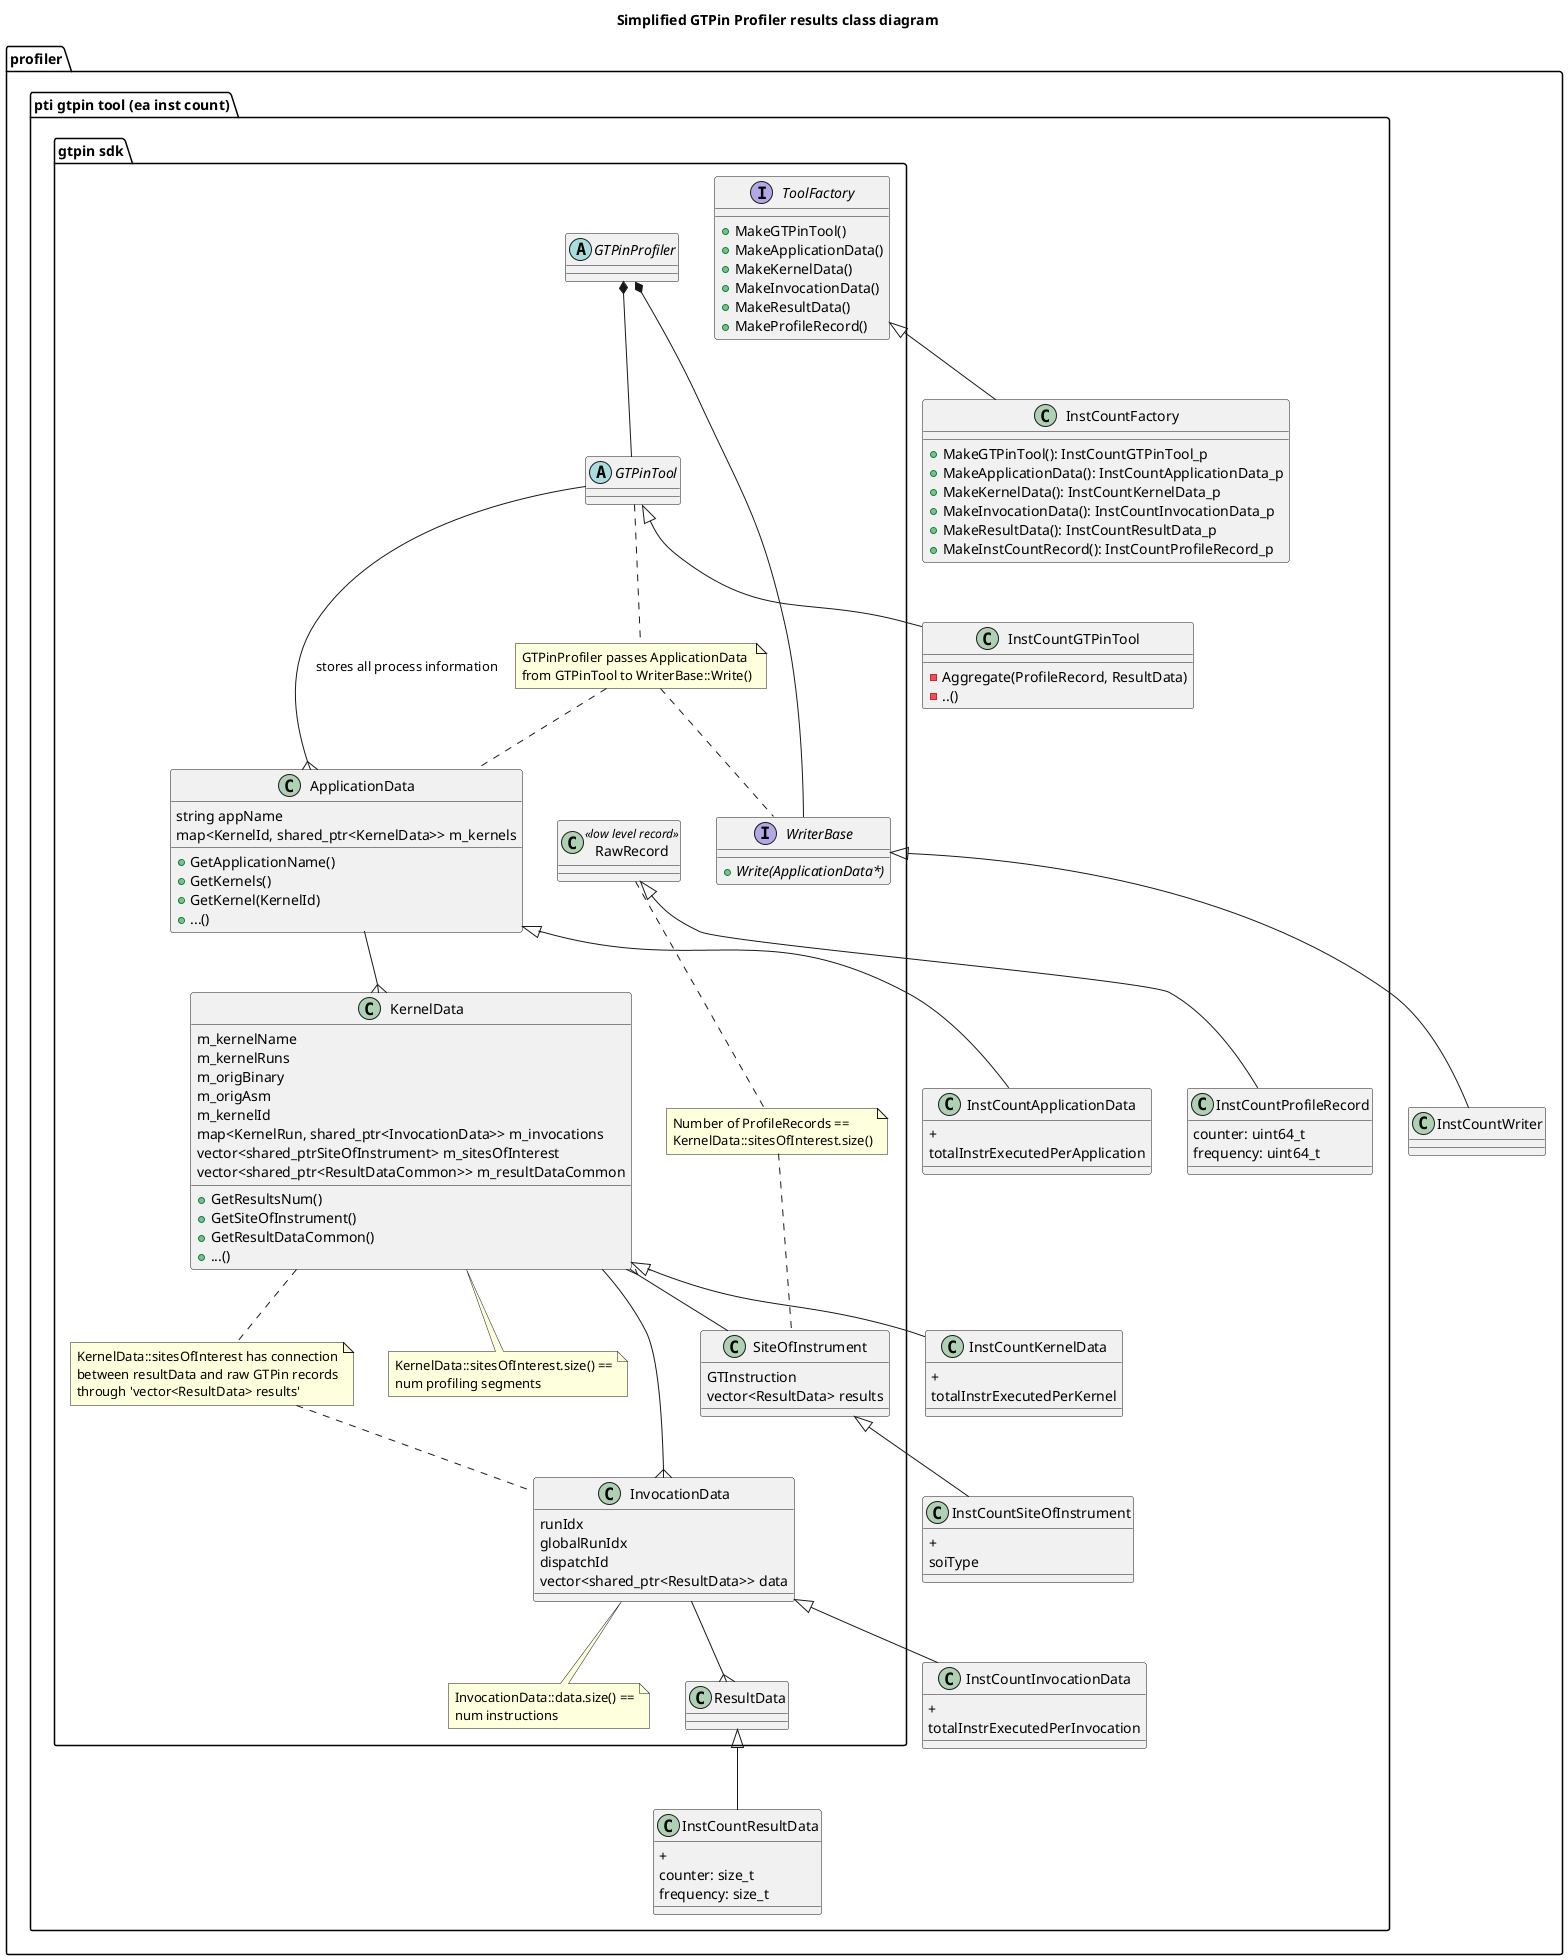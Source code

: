 @startuml

title Simplified GTPin Profiler results class diagram

package profiler {
    package "pti gtpin tool (ea inst count)" {
        package "gtpin sdk" {

            interface WriterBase {
                {abstract} +Write(ApplicationData*)
            }
            note "GTPinProfiler passes ApplicationData\nfrom GTPinTool to WriterBase::Write()" as NoteWrite
            GTPinTool .. NoteWrite
            NoteWrite .. WriterBase

            interface ToolFactory {
                +MakeGTPinTool()
                +MakeApplicationData()
                +MakeKernelData()
                +MakeInvocationData()
                +MakeResultData()
                +MakeProfileRecord()
            }
            abstract GTPinProfiler
            abstract GTPinTool

            GTPinProfiler *-- GTPinTool
            GTPinProfiler *-- WriterBase
            class RawRecord <<low level record>>
            class SiteOfInstrument{
                GTInstruction
                vector<ResultData> results
            }
            class ApplicationData {
                string appName
                map<KernelId, shared_ptr<KernelData>> m_kernels
                +GetApplicationName()
                +GetKernels()
                +GetKernel(KernelId)
                + ...()
            }
            NoteWrite .. ApplicationData
            class KernelData {
                m_kernelName
                m_kernelRuns
                m_origBinary
                m_origAsm
                m_kernelId
                map<KernelRun, shared_ptr<InvocationData>> m_invocations
                vector<shared_ptrSiteOfInstrument> m_sitesOfInterest
                vector<shared_ptr<ResultDataCommon>> m_resultDataCommon
                +GetResultsNum()
                +GetSiteOfInstrument()
                +GetResultDataCommon()
                + ...()
            }
            note "KernelData::sitesOfInterest.size() ==\nnum profiling segments" as NoteSOISize
            KernelData .. NoteSOISize
            class InvocationData {
                runIdx
                globalRunIdx
                dispatchId
                vector<shared_ptr<ResultData>> data
            }
            note "InvocationData::data.size() ==\nnum instructions" as NoteDataSize
            InvocationData .. NoteDataSize
            class ResultData {

            }
            
            note "KernelData::sitesOfInterest has connection\nbetween resultData and raw GTPin records\nthrough 'vector<ResultData> results'" as NoteSOIsize
            KernelData .. NoteSOIsize
            NoteSOIsize .. InvocationData

            note "Number of ProfileRecords ==\nKernelData::sitesOfInterest.size()" as NoteSOIRecSize
            RawRecord .. NoteSOIRecSize
            NoteSOIRecSize .. SiteOfInstrument

            GTPinTool --{ ApplicationData : stores all process information
            ApplicationData --{ KernelData 
            KernelData --{ InvocationData
            InvocationData --{ ResultData
            KernelData }-- SiteOfInstrument
        }
        class InstCountFactory {
            +MakeGTPinTool(): InstCountGTPinTool_p
            +MakeApplicationData(): InstCountApplicationData_p
            +MakeKernelData(): InstCountKernelData_p
            +MakeInvocationData(): InstCountInvocationData_p
            +MakeResultData(): InstCountResultData_p
            +MakeInstCountRecord(): InstCountProfileRecord_p
        }
        ToolFactory <|-- InstCountFactory

        class InstCountGTPinTool {
            -Aggregate(ProfileRecord, ResultData)
            -..()
        }
        GTPinTool <|-- InstCountGTPinTool

        class InstCountProfileRecord {
            counter: uint64_t
            frequency: uint64_t
        }
        RawRecord <|-- InstCountProfileRecord

        class InstCountSiteOfInstrument {
            +
            soiType
        }
        SiteOfInstrument <|-- InstCountSiteOfInstrument
        class InstCountApplicationData {
            +
            totalInstrExecutedPerApplication
        }
        class InstCountKernelData {
            +
            totalInstrExecutedPerKernel
        }
        class InstCountInvocationData {
            +
            totalInstrExecutedPerInvocation
        }
        class InstCountResultData {
            +
            counter: size_t
            frequency: size_t
        }
        ApplicationData <|-- InstCountApplicationData
        KernelData <|-- InstCountKernelData
        InvocationData <|-- InstCountInvocationData
        ResultData <|-- InstCountResultData

    }

    class InstCountWriter {
    }

    WriterBase <|-- InstCountWriter
}

@enduml
